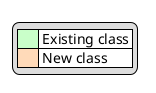 @startuml legend #White
legend right 
    |<#TECHNOLOGY>     | <#White> Existing class |
    |<#PeachPuff>      | <#White> New class |
endlegend
@enduml